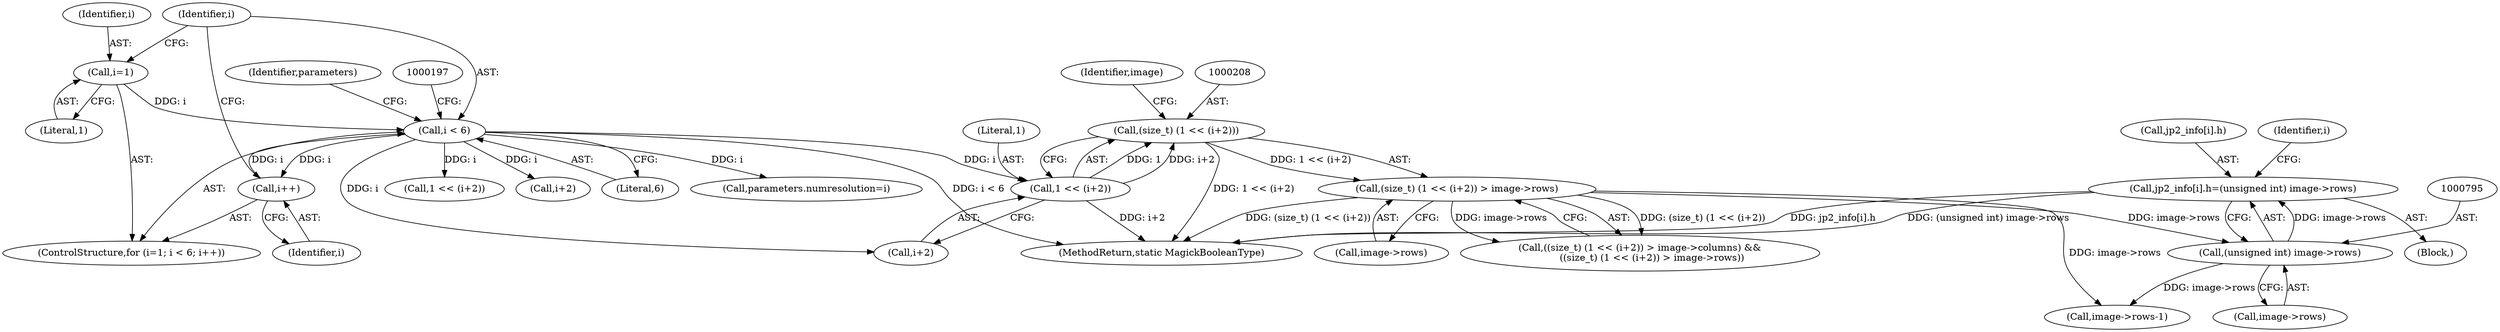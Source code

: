 digraph "0_ImageMagick_3d5ac8c20846871f1eb3068b65f93da7cd33bfd0_0@array" {
"1000788" [label="(Call,jp2_info[i].h=(unsigned int) image->rows)"];
"1000794" [label="(Call,(unsigned int) image->rows)"];
"1000206" [label="(Call,(size_t) (1 << (i+2)) > image->rows)"];
"1000207" [label="(Call,(size_t) (1 << (i+2)))"];
"1000209" [label="(Call,1 << (i+2))"];
"1000188" [label="(Call,i < 6)"];
"1000185" [label="(Call,i=1)"];
"1000191" [label="(Call,i++)"];
"1000865" [label="(Call,image->rows-1)"];
"1000186" [label="(Identifier,i)"];
"1000694" [label="(Block,)"];
"1000184" [label="(ControlStructure,for (i=1; i < 6; i++))"];
"1000214" [label="(Call,image->rows)"];
"1000796" [label="(Call,image->rows)"];
"1000794" [label="(Call,(unsigned int) image->rows)"];
"1000206" [label="(Call,(size_t) (1 << (i+2)) > image->rows)"];
"1000215" [label="(Identifier,image)"];
"1000188" [label="(Call,i < 6)"];
"1000189" [label="(Identifier,i)"];
"1000191" [label="(Call,i++)"];
"1000209" [label="(Call,1 << (i+2))"];
"1001297" [label="(MethodReturn,static MagickBooleanType)"];
"1000187" [label="(Literal,1)"];
"1000220" [label="(Identifier,parameters)"];
"1000198" [label="(Call,1 << (i+2))"];
"1000200" [label="(Call,i+2)"];
"1000207" [label="(Call,(size_t) (1 << (i+2)))"];
"1000693" [label="(Identifier,i)"];
"1000185" [label="(Call,i=1)"];
"1000194" [label="(Call,((size_t) (1 << (i+2)) > image->columns) &&\n        ((size_t) (1 << (i+2)) > image->rows))"];
"1000192" [label="(Identifier,i)"];
"1000789" [label="(Call,jp2_info[i].h)"];
"1000190" [label="(Literal,6)"];
"1000788" [label="(Call,jp2_info[i].h=(unsigned int) image->rows)"];
"1000218" [label="(Call,parameters.numresolution=i)"];
"1000210" [label="(Literal,1)"];
"1000211" [label="(Call,i+2)"];
"1000788" -> "1000694"  [label="AST: "];
"1000788" -> "1000794"  [label="CFG: "];
"1000789" -> "1000788"  [label="AST: "];
"1000794" -> "1000788"  [label="AST: "];
"1000693" -> "1000788"  [label="CFG: "];
"1000788" -> "1001297"  [label="DDG: jp2_info[i].h"];
"1000788" -> "1001297"  [label="DDG: (unsigned int) image->rows"];
"1000794" -> "1000788"  [label="DDG: image->rows"];
"1000794" -> "1000796"  [label="CFG: "];
"1000795" -> "1000794"  [label="AST: "];
"1000796" -> "1000794"  [label="AST: "];
"1000206" -> "1000794"  [label="DDG: image->rows"];
"1000794" -> "1000865"  [label="DDG: image->rows"];
"1000206" -> "1000194"  [label="AST: "];
"1000206" -> "1000214"  [label="CFG: "];
"1000207" -> "1000206"  [label="AST: "];
"1000214" -> "1000206"  [label="AST: "];
"1000194" -> "1000206"  [label="CFG: "];
"1000206" -> "1001297"  [label="DDG: (size_t) (1 << (i+2))"];
"1000206" -> "1000194"  [label="DDG: (size_t) (1 << (i+2))"];
"1000206" -> "1000194"  [label="DDG: image->rows"];
"1000207" -> "1000206"  [label="DDG: 1 << (i+2)"];
"1000206" -> "1000865"  [label="DDG: image->rows"];
"1000207" -> "1000209"  [label="CFG: "];
"1000208" -> "1000207"  [label="AST: "];
"1000209" -> "1000207"  [label="AST: "];
"1000215" -> "1000207"  [label="CFG: "];
"1000207" -> "1001297"  [label="DDG: 1 << (i+2)"];
"1000209" -> "1000207"  [label="DDG: 1"];
"1000209" -> "1000207"  [label="DDG: i+2"];
"1000209" -> "1000211"  [label="CFG: "];
"1000210" -> "1000209"  [label="AST: "];
"1000211" -> "1000209"  [label="AST: "];
"1000209" -> "1001297"  [label="DDG: i+2"];
"1000188" -> "1000209"  [label="DDG: i"];
"1000188" -> "1000184"  [label="AST: "];
"1000188" -> "1000190"  [label="CFG: "];
"1000189" -> "1000188"  [label="AST: "];
"1000190" -> "1000188"  [label="AST: "];
"1000197" -> "1000188"  [label="CFG: "];
"1000220" -> "1000188"  [label="CFG: "];
"1000188" -> "1001297"  [label="DDG: i < 6"];
"1000185" -> "1000188"  [label="DDG: i"];
"1000191" -> "1000188"  [label="DDG: i"];
"1000188" -> "1000191"  [label="DDG: i"];
"1000188" -> "1000198"  [label="DDG: i"];
"1000188" -> "1000200"  [label="DDG: i"];
"1000188" -> "1000211"  [label="DDG: i"];
"1000188" -> "1000218"  [label="DDG: i"];
"1000185" -> "1000184"  [label="AST: "];
"1000185" -> "1000187"  [label="CFG: "];
"1000186" -> "1000185"  [label="AST: "];
"1000187" -> "1000185"  [label="AST: "];
"1000189" -> "1000185"  [label="CFG: "];
"1000191" -> "1000184"  [label="AST: "];
"1000191" -> "1000192"  [label="CFG: "];
"1000192" -> "1000191"  [label="AST: "];
"1000189" -> "1000191"  [label="CFG: "];
}

